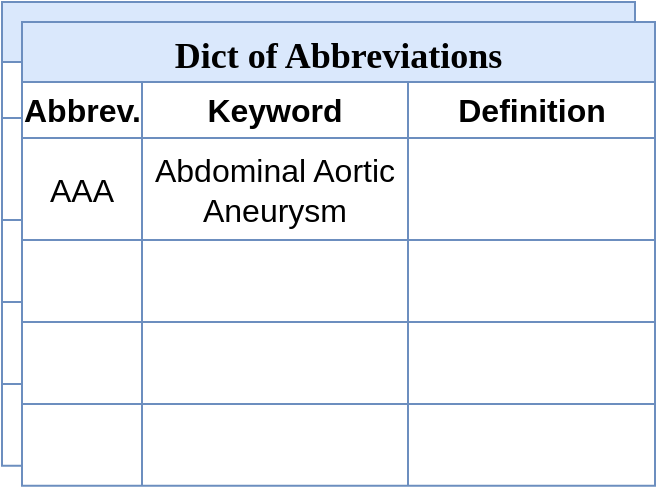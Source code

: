<mxfile version="22.1.3" type="github">
  <diagram name="페이지-1" id="-8yun-3NOsmLTGrZwqc3">
    <mxGraphModel dx="2496" dy="1113" grid="0" gridSize="10" guides="1" tooltips="1" connect="1" arrows="1" fold="1" page="0" pageScale="1" pageWidth="827" pageHeight="1169" math="0" shadow="0">
      <root>
        <mxCell id="0" />
        <mxCell id="1" parent="0" />
        <mxCell id="UXBK47Knyluay0lU5f_m-27" value="" style="shape=table;startSize=30;container=1;collapsible=0;childLayout=tableLayout;fontSize=18;fillColor=#dae8fc;strokeColor=#6c8ebf;gradientColor=none;swimlaneFillColor=default;fontFamily=Times New Roman;fontStyle=1" vertex="1" parent="1">
          <mxGeometry x="-409" y="-35" width="316.5" height="231.917" as="geometry" />
        </mxCell>
        <mxCell id="UXBK47Knyluay0lU5f_m-28" value="" style="shape=tableRow;horizontal=0;startSize=0;swimlaneHead=0;swimlaneBody=0;strokeColor=inherit;top=0;left=0;bottom=0;right=0;collapsible=0;dropTarget=0;fillColor=none;points=[[0,0.5],[1,0.5]];portConstraint=eastwest;fontSize=16;" vertex="1" parent="UXBK47Knyluay0lU5f_m-27">
          <mxGeometry y="30" width="316.5" height="28" as="geometry" />
        </mxCell>
        <mxCell id="UXBK47Knyluay0lU5f_m-29" value="" style="shape=partialRectangle;html=1;whiteSpace=wrap;connectable=0;strokeColor=inherit;overflow=hidden;fillColor=none;top=0;left=0;bottom=0;right=0;pointerEvents=1;fontSize=16;fontStyle=1" vertex="1" parent="UXBK47Knyluay0lU5f_m-28">
          <mxGeometry width="60" height="28" as="geometry">
            <mxRectangle width="60" height="28" as="alternateBounds" />
          </mxGeometry>
        </mxCell>
        <mxCell id="UXBK47Knyluay0lU5f_m-30" value="" style="shape=partialRectangle;html=1;whiteSpace=wrap;connectable=0;strokeColor=inherit;overflow=hidden;fillColor=none;top=0;left=0;bottom=0;right=0;pointerEvents=1;fontSize=16;fontStyle=1" vertex="1" parent="UXBK47Knyluay0lU5f_m-28">
          <mxGeometry x="60" width="133" height="28" as="geometry">
            <mxRectangle width="133" height="28" as="alternateBounds" />
          </mxGeometry>
        </mxCell>
        <mxCell id="UXBK47Knyluay0lU5f_m-31" value="" style="shape=partialRectangle;html=1;whiteSpace=wrap;connectable=0;strokeColor=inherit;overflow=hidden;fillColor=none;top=0;left=0;bottom=0;right=0;pointerEvents=1;fontSize=16;fontStyle=1" vertex="1" parent="UXBK47Knyluay0lU5f_m-28">
          <mxGeometry x="193" width="124" height="28" as="geometry">
            <mxRectangle width="124" height="28" as="alternateBounds" />
          </mxGeometry>
        </mxCell>
        <mxCell id="UXBK47Knyluay0lU5f_m-32" value="" style="shape=tableRow;horizontal=0;startSize=0;swimlaneHead=0;swimlaneBody=0;strokeColor=inherit;top=0;left=0;bottom=0;right=0;collapsible=0;dropTarget=0;fillColor=none;points=[[0,0.5],[1,0.5]];portConstraint=eastwest;fontSize=16;" vertex="1" parent="UXBK47Knyluay0lU5f_m-27">
          <mxGeometry y="58" width="316.5" height="51" as="geometry" />
        </mxCell>
        <mxCell id="UXBK47Knyluay0lU5f_m-33" value="" style="shape=partialRectangle;html=1;whiteSpace=wrap;connectable=0;strokeColor=inherit;overflow=hidden;fillColor=none;top=0;left=0;bottom=0;right=0;pointerEvents=1;fontSize=16;" vertex="1" parent="UXBK47Knyluay0lU5f_m-32">
          <mxGeometry width="60" height="51" as="geometry">
            <mxRectangle width="60" height="51" as="alternateBounds" />
          </mxGeometry>
        </mxCell>
        <mxCell id="UXBK47Knyluay0lU5f_m-34" value="" style="shape=partialRectangle;html=1;whiteSpace=wrap;connectable=0;strokeColor=inherit;overflow=hidden;fillColor=none;top=0;left=0;bottom=0;right=0;pointerEvents=1;fontSize=16;" vertex="1" parent="UXBK47Knyluay0lU5f_m-32">
          <mxGeometry x="60" width="133" height="51" as="geometry">
            <mxRectangle width="133" height="51" as="alternateBounds" />
          </mxGeometry>
        </mxCell>
        <mxCell id="UXBK47Knyluay0lU5f_m-35" value="" style="shape=partialRectangle;html=1;whiteSpace=wrap;connectable=0;strokeColor=inherit;overflow=hidden;fillColor=none;top=0;left=0;bottom=0;right=0;pointerEvents=1;fontSize=16;" vertex="1" parent="UXBK47Knyluay0lU5f_m-32">
          <mxGeometry x="193" width="124" height="51" as="geometry">
            <mxRectangle width="124" height="51" as="alternateBounds" />
          </mxGeometry>
        </mxCell>
        <mxCell id="UXBK47Knyluay0lU5f_m-36" value="" style="shape=tableRow;horizontal=0;startSize=0;swimlaneHead=0;swimlaneBody=0;strokeColor=inherit;top=0;left=0;bottom=0;right=0;collapsible=0;dropTarget=0;fillColor=none;points=[[0,0.5],[1,0.5]];portConstraint=eastwest;fontSize=16;" vertex="1" parent="UXBK47Knyluay0lU5f_m-27">
          <mxGeometry y="109" width="316.5" height="41" as="geometry" />
        </mxCell>
        <mxCell id="UXBK47Knyluay0lU5f_m-37" value="" style="shape=partialRectangle;html=1;whiteSpace=wrap;connectable=0;strokeColor=inherit;overflow=hidden;fillColor=none;top=0;left=0;bottom=0;right=0;pointerEvents=1;fontSize=16;" vertex="1" parent="UXBK47Knyluay0lU5f_m-36">
          <mxGeometry width="60" height="41" as="geometry">
            <mxRectangle width="60" height="41" as="alternateBounds" />
          </mxGeometry>
        </mxCell>
        <mxCell id="UXBK47Knyluay0lU5f_m-38" value="" style="shape=partialRectangle;html=1;whiteSpace=wrap;connectable=0;strokeColor=inherit;overflow=hidden;fillColor=none;top=0;left=0;bottom=0;right=0;pointerEvents=1;fontSize=16;" vertex="1" parent="UXBK47Knyluay0lU5f_m-36">
          <mxGeometry x="60" width="133" height="41" as="geometry">
            <mxRectangle width="133" height="41" as="alternateBounds" />
          </mxGeometry>
        </mxCell>
        <mxCell id="UXBK47Knyluay0lU5f_m-39" value="" style="shape=partialRectangle;html=1;whiteSpace=wrap;connectable=0;strokeColor=inherit;overflow=hidden;fillColor=none;top=0;left=0;bottom=0;right=0;pointerEvents=1;fontSize=16;" vertex="1" parent="UXBK47Knyluay0lU5f_m-36">
          <mxGeometry x="193" width="124" height="41" as="geometry">
            <mxRectangle width="124" height="41" as="alternateBounds" />
          </mxGeometry>
        </mxCell>
        <mxCell id="UXBK47Knyluay0lU5f_m-57" style="shape=tableRow;horizontal=0;startSize=0;swimlaneHead=0;swimlaneBody=0;strokeColor=inherit;top=0;left=0;bottom=0;right=0;collapsible=0;dropTarget=0;fillColor=none;points=[[0,0.5],[1,0.5]];portConstraint=eastwest;fontSize=16;" vertex="1" parent="UXBK47Knyluay0lU5f_m-27">
          <mxGeometry y="150" width="316.5" height="41" as="geometry" />
        </mxCell>
        <mxCell id="UXBK47Knyluay0lU5f_m-58" style="shape=partialRectangle;html=1;whiteSpace=wrap;connectable=0;strokeColor=inherit;overflow=hidden;fillColor=none;top=0;left=0;bottom=0;right=0;pointerEvents=1;fontSize=16;" vertex="1" parent="UXBK47Knyluay0lU5f_m-57">
          <mxGeometry width="60" height="41" as="geometry">
            <mxRectangle width="60" height="41" as="alternateBounds" />
          </mxGeometry>
        </mxCell>
        <mxCell id="UXBK47Knyluay0lU5f_m-59" style="shape=partialRectangle;html=1;whiteSpace=wrap;connectable=0;strokeColor=inherit;overflow=hidden;fillColor=none;top=0;left=0;bottom=0;right=0;pointerEvents=1;fontSize=16;" vertex="1" parent="UXBK47Knyluay0lU5f_m-57">
          <mxGeometry x="60" width="133" height="41" as="geometry">
            <mxRectangle width="133" height="41" as="alternateBounds" />
          </mxGeometry>
        </mxCell>
        <mxCell id="UXBK47Knyluay0lU5f_m-60" style="shape=partialRectangle;html=1;whiteSpace=wrap;connectable=0;strokeColor=inherit;overflow=hidden;fillColor=none;top=0;left=0;bottom=0;right=0;pointerEvents=1;fontSize=16;" vertex="1" parent="UXBK47Knyluay0lU5f_m-57">
          <mxGeometry x="193" width="124" height="41" as="geometry">
            <mxRectangle width="124" height="41" as="alternateBounds" />
          </mxGeometry>
        </mxCell>
        <mxCell id="UXBK47Knyluay0lU5f_m-53" style="shape=tableRow;horizontal=0;startSize=0;swimlaneHead=0;swimlaneBody=0;strokeColor=inherit;top=0;left=0;bottom=0;right=0;collapsible=0;dropTarget=0;fillColor=none;points=[[0,0.5],[1,0.5]];portConstraint=eastwest;fontSize=16;" vertex="1" parent="UXBK47Knyluay0lU5f_m-27">
          <mxGeometry y="191" width="316.5" height="41" as="geometry" />
        </mxCell>
        <mxCell id="UXBK47Knyluay0lU5f_m-54" style="shape=partialRectangle;html=1;whiteSpace=wrap;connectable=0;strokeColor=inherit;overflow=hidden;fillColor=none;top=0;left=0;bottom=0;right=0;pointerEvents=1;fontSize=16;" vertex="1" parent="UXBK47Knyluay0lU5f_m-53">
          <mxGeometry width="60" height="41" as="geometry">
            <mxRectangle width="60" height="41" as="alternateBounds" />
          </mxGeometry>
        </mxCell>
        <mxCell id="UXBK47Knyluay0lU5f_m-55" style="shape=partialRectangle;html=1;whiteSpace=wrap;connectable=0;strokeColor=inherit;overflow=hidden;fillColor=none;top=0;left=0;bottom=0;right=0;pointerEvents=1;fontSize=16;" vertex="1" parent="UXBK47Knyluay0lU5f_m-53">
          <mxGeometry x="60" width="133" height="41" as="geometry">
            <mxRectangle width="133" height="41" as="alternateBounds" />
          </mxGeometry>
        </mxCell>
        <mxCell id="UXBK47Knyluay0lU5f_m-56" style="shape=partialRectangle;html=1;whiteSpace=wrap;connectable=0;strokeColor=inherit;overflow=hidden;fillColor=none;top=0;left=0;bottom=0;right=0;pointerEvents=1;fontSize=16;" vertex="1" parent="UXBK47Knyluay0lU5f_m-53">
          <mxGeometry x="193" width="124" height="41" as="geometry">
            <mxRectangle width="124" height="41" as="alternateBounds" />
          </mxGeometry>
        </mxCell>
        <mxCell id="UXBK47Knyluay0lU5f_m-61" value="Dict of Abbreviations" style="shape=table;startSize=30;container=1;collapsible=0;childLayout=tableLayout;fontSize=18;fillColor=#dae8fc;strokeColor=#6c8ebf;gradientColor=none;swimlaneFillColor=default;fontFamily=Times New Roman;fontStyle=1" vertex="1" parent="1">
          <mxGeometry x="-399" y="-25" width="316.5" height="231.917" as="geometry" />
        </mxCell>
        <mxCell id="UXBK47Knyluay0lU5f_m-62" value="" style="shape=tableRow;horizontal=0;startSize=0;swimlaneHead=0;swimlaneBody=0;strokeColor=inherit;top=0;left=0;bottom=0;right=0;collapsible=0;dropTarget=0;fillColor=none;points=[[0,0.5],[1,0.5]];portConstraint=eastwest;fontSize=16;" vertex="1" parent="UXBK47Knyluay0lU5f_m-61">
          <mxGeometry y="30" width="316.5" height="28" as="geometry" />
        </mxCell>
        <mxCell id="UXBK47Knyluay0lU5f_m-63" value="Abbrev." style="shape=partialRectangle;html=1;whiteSpace=wrap;connectable=0;strokeColor=inherit;overflow=hidden;fillColor=none;top=0;left=0;bottom=0;right=0;pointerEvents=1;fontSize=16;fontStyle=1" vertex="1" parent="UXBK47Knyluay0lU5f_m-62">
          <mxGeometry width="60" height="28" as="geometry">
            <mxRectangle width="60" height="28" as="alternateBounds" />
          </mxGeometry>
        </mxCell>
        <mxCell id="UXBK47Knyluay0lU5f_m-64" value="Keyword" style="shape=partialRectangle;html=1;whiteSpace=wrap;connectable=0;strokeColor=inherit;overflow=hidden;fillColor=none;top=0;left=0;bottom=0;right=0;pointerEvents=1;fontSize=16;fontStyle=1" vertex="1" parent="UXBK47Knyluay0lU5f_m-62">
          <mxGeometry x="60" width="133" height="28" as="geometry">
            <mxRectangle width="133" height="28" as="alternateBounds" />
          </mxGeometry>
        </mxCell>
        <mxCell id="UXBK47Knyluay0lU5f_m-65" value="Definition" style="shape=partialRectangle;html=1;whiteSpace=wrap;connectable=0;strokeColor=inherit;overflow=hidden;fillColor=none;top=0;left=0;bottom=0;right=0;pointerEvents=1;fontSize=16;fontStyle=1" vertex="1" parent="UXBK47Knyluay0lU5f_m-62">
          <mxGeometry x="193" width="124" height="28" as="geometry">
            <mxRectangle width="124" height="28" as="alternateBounds" />
          </mxGeometry>
        </mxCell>
        <mxCell id="UXBK47Knyluay0lU5f_m-66" value="" style="shape=tableRow;horizontal=0;startSize=0;swimlaneHead=0;swimlaneBody=0;strokeColor=inherit;top=0;left=0;bottom=0;right=0;collapsible=0;dropTarget=0;fillColor=none;points=[[0,0.5],[1,0.5]];portConstraint=eastwest;fontSize=16;" vertex="1" parent="UXBK47Knyluay0lU5f_m-61">
          <mxGeometry y="58" width="316.5" height="51" as="geometry" />
        </mxCell>
        <mxCell id="UXBK47Knyluay0lU5f_m-67" value="AAA" style="shape=partialRectangle;html=1;whiteSpace=wrap;connectable=0;strokeColor=inherit;overflow=hidden;fillColor=none;top=0;left=0;bottom=0;right=0;pointerEvents=1;fontSize=16;" vertex="1" parent="UXBK47Knyluay0lU5f_m-66">
          <mxGeometry width="60" height="51" as="geometry">
            <mxRectangle width="60" height="51" as="alternateBounds" />
          </mxGeometry>
        </mxCell>
        <mxCell id="UXBK47Knyluay0lU5f_m-68" value="Abdominal Aortic Aneurysm" style="shape=partialRectangle;html=1;whiteSpace=wrap;connectable=0;strokeColor=inherit;overflow=hidden;fillColor=none;top=0;left=0;bottom=0;right=0;pointerEvents=1;fontSize=16;" vertex="1" parent="UXBK47Knyluay0lU5f_m-66">
          <mxGeometry x="60" width="133" height="51" as="geometry">
            <mxRectangle width="133" height="51" as="alternateBounds" />
          </mxGeometry>
        </mxCell>
        <mxCell id="UXBK47Knyluay0lU5f_m-69" value="" style="shape=partialRectangle;html=1;whiteSpace=wrap;connectable=0;strokeColor=inherit;overflow=hidden;fillColor=none;top=0;left=0;bottom=0;right=0;pointerEvents=1;fontSize=16;" vertex="1" parent="UXBK47Knyluay0lU5f_m-66">
          <mxGeometry x="193" width="124" height="51" as="geometry">
            <mxRectangle width="124" height="51" as="alternateBounds" />
          </mxGeometry>
        </mxCell>
        <mxCell id="UXBK47Knyluay0lU5f_m-70" value="" style="shape=tableRow;horizontal=0;startSize=0;swimlaneHead=0;swimlaneBody=0;strokeColor=inherit;top=0;left=0;bottom=0;right=0;collapsible=0;dropTarget=0;fillColor=none;points=[[0,0.5],[1,0.5]];portConstraint=eastwest;fontSize=16;" vertex="1" parent="UXBK47Knyluay0lU5f_m-61">
          <mxGeometry y="109" width="316.5" height="41" as="geometry" />
        </mxCell>
        <mxCell id="UXBK47Knyluay0lU5f_m-71" value="" style="shape=partialRectangle;html=1;whiteSpace=wrap;connectable=0;strokeColor=inherit;overflow=hidden;fillColor=none;top=0;left=0;bottom=0;right=0;pointerEvents=1;fontSize=16;" vertex="1" parent="UXBK47Knyluay0lU5f_m-70">
          <mxGeometry width="60" height="41" as="geometry">
            <mxRectangle width="60" height="41" as="alternateBounds" />
          </mxGeometry>
        </mxCell>
        <mxCell id="UXBK47Knyluay0lU5f_m-72" value="" style="shape=partialRectangle;html=1;whiteSpace=wrap;connectable=0;strokeColor=inherit;overflow=hidden;fillColor=none;top=0;left=0;bottom=0;right=0;pointerEvents=1;fontSize=16;" vertex="1" parent="UXBK47Knyluay0lU5f_m-70">
          <mxGeometry x="60" width="133" height="41" as="geometry">
            <mxRectangle width="133" height="41" as="alternateBounds" />
          </mxGeometry>
        </mxCell>
        <mxCell id="UXBK47Knyluay0lU5f_m-73" value="" style="shape=partialRectangle;html=1;whiteSpace=wrap;connectable=0;strokeColor=inherit;overflow=hidden;fillColor=none;top=0;left=0;bottom=0;right=0;pointerEvents=1;fontSize=16;" vertex="1" parent="UXBK47Knyluay0lU5f_m-70">
          <mxGeometry x="193" width="124" height="41" as="geometry">
            <mxRectangle width="124" height="41" as="alternateBounds" />
          </mxGeometry>
        </mxCell>
        <mxCell id="UXBK47Knyluay0lU5f_m-74" style="shape=tableRow;horizontal=0;startSize=0;swimlaneHead=0;swimlaneBody=0;strokeColor=inherit;top=0;left=0;bottom=0;right=0;collapsible=0;dropTarget=0;fillColor=none;points=[[0,0.5],[1,0.5]];portConstraint=eastwest;fontSize=16;" vertex="1" parent="UXBK47Knyluay0lU5f_m-61">
          <mxGeometry y="150" width="316.5" height="41" as="geometry" />
        </mxCell>
        <mxCell id="UXBK47Knyluay0lU5f_m-75" style="shape=partialRectangle;html=1;whiteSpace=wrap;connectable=0;strokeColor=inherit;overflow=hidden;fillColor=none;top=0;left=0;bottom=0;right=0;pointerEvents=1;fontSize=16;" vertex="1" parent="UXBK47Knyluay0lU5f_m-74">
          <mxGeometry width="60" height="41" as="geometry">
            <mxRectangle width="60" height="41" as="alternateBounds" />
          </mxGeometry>
        </mxCell>
        <mxCell id="UXBK47Knyluay0lU5f_m-76" style="shape=partialRectangle;html=1;whiteSpace=wrap;connectable=0;strokeColor=inherit;overflow=hidden;fillColor=none;top=0;left=0;bottom=0;right=0;pointerEvents=1;fontSize=16;" vertex="1" parent="UXBK47Knyluay0lU5f_m-74">
          <mxGeometry x="60" width="133" height="41" as="geometry">
            <mxRectangle width="133" height="41" as="alternateBounds" />
          </mxGeometry>
        </mxCell>
        <mxCell id="UXBK47Knyluay0lU5f_m-77" style="shape=partialRectangle;html=1;whiteSpace=wrap;connectable=0;strokeColor=inherit;overflow=hidden;fillColor=none;top=0;left=0;bottom=0;right=0;pointerEvents=1;fontSize=16;" vertex="1" parent="UXBK47Knyluay0lU5f_m-74">
          <mxGeometry x="193" width="124" height="41" as="geometry">
            <mxRectangle width="124" height="41" as="alternateBounds" />
          </mxGeometry>
        </mxCell>
        <mxCell id="UXBK47Knyluay0lU5f_m-78" style="shape=tableRow;horizontal=0;startSize=0;swimlaneHead=0;swimlaneBody=0;strokeColor=inherit;top=0;left=0;bottom=0;right=0;collapsible=0;dropTarget=0;fillColor=none;points=[[0,0.5],[1,0.5]];portConstraint=eastwest;fontSize=16;" vertex="1" parent="UXBK47Knyluay0lU5f_m-61">
          <mxGeometry y="191" width="316.5" height="41" as="geometry" />
        </mxCell>
        <mxCell id="UXBK47Knyluay0lU5f_m-79" style="shape=partialRectangle;html=1;whiteSpace=wrap;connectable=0;strokeColor=inherit;overflow=hidden;fillColor=none;top=0;left=0;bottom=0;right=0;pointerEvents=1;fontSize=16;" vertex="1" parent="UXBK47Knyluay0lU5f_m-78">
          <mxGeometry width="60" height="41" as="geometry">
            <mxRectangle width="60" height="41" as="alternateBounds" />
          </mxGeometry>
        </mxCell>
        <mxCell id="UXBK47Knyluay0lU5f_m-80" style="shape=partialRectangle;html=1;whiteSpace=wrap;connectable=0;strokeColor=inherit;overflow=hidden;fillColor=none;top=0;left=0;bottom=0;right=0;pointerEvents=1;fontSize=16;" vertex="1" parent="UXBK47Knyluay0lU5f_m-78">
          <mxGeometry x="60" width="133" height="41" as="geometry">
            <mxRectangle width="133" height="41" as="alternateBounds" />
          </mxGeometry>
        </mxCell>
        <mxCell id="UXBK47Knyluay0lU5f_m-81" style="shape=partialRectangle;html=1;whiteSpace=wrap;connectable=0;strokeColor=inherit;overflow=hidden;fillColor=none;top=0;left=0;bottom=0;right=0;pointerEvents=1;fontSize=16;" vertex="1" parent="UXBK47Knyluay0lU5f_m-78">
          <mxGeometry x="193" width="124" height="41" as="geometry">
            <mxRectangle width="124" height="41" as="alternateBounds" />
          </mxGeometry>
        </mxCell>
      </root>
    </mxGraphModel>
  </diagram>
</mxfile>
